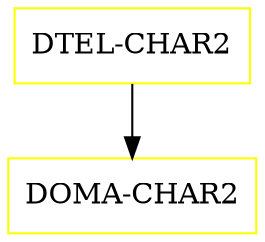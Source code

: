 digraph G {
  "DTEL-CHAR2" [shape=box,color=yellow];
  "DOMA-CHAR2" [shape=box,color=yellow,URL="./DOMA_CHAR2.html"];
  "DTEL-CHAR2" -> "DOMA-CHAR2";
}
